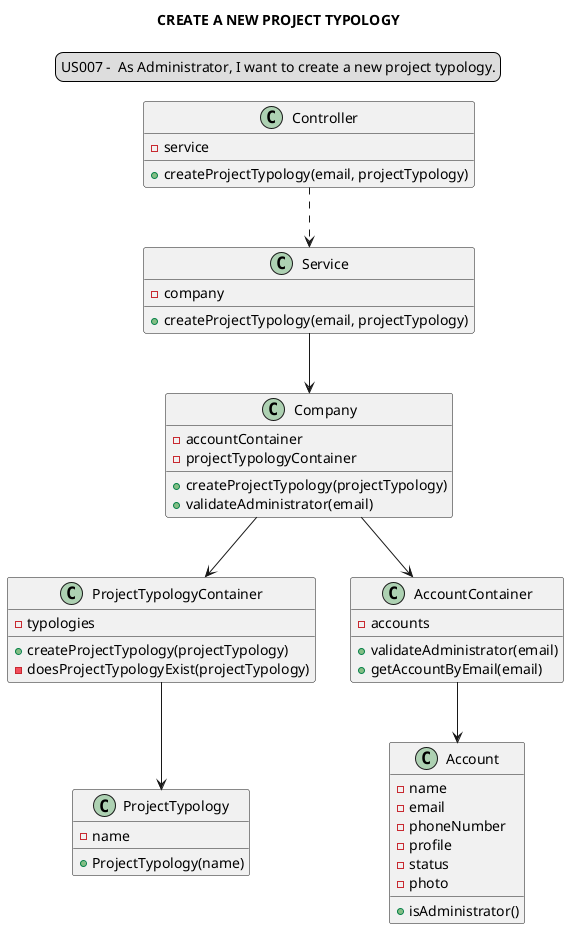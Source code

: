 @startuml

legend top
US007 -  As Administrator, I want to create a new project typology.
end legend
skinparam sequenceMessageAlign center
title CREATE A NEW PROJECT TYPOLOGY

"Controller" ..> "Service"
"Service" --> "Company"
"Company" --> "ProjectTypologyContainer"
"Company" --> "AccountContainer"
"ProjectTypologyContainer" --> "ProjectTypology"
"AccountContainer" --> "Account"

class "Controller" {
-service
+createProjectTypology(email, projectTypology)
}
class "Service" {
-company
+createProjectTypology(email, projectTypology)
}
class "Company" {
-accountContainer
-projectTypologyContainer
+createProjectTypology(projectTypology)
+validateAdministrator(email)
}
class "ProjectTypologyContainer"{
-typologies
+createProjectTypology(projectTypology)
-doesProjectTypologyExist(projectTypology)
}
class "AccountContainer"{
-accounts
+validateAdministrator(email)
+getAccountByEmail(email)
}
class "ProjectTypology"{
-name
+ProjectTypology(name)
}

class "Account"{
-name
-email
-phoneNumber
-profile
-status
-photo
+isAdministrator()
}
@enduml